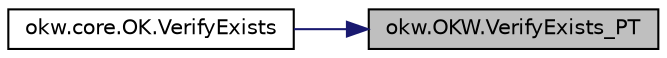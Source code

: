 digraph "okw.OKW.VerifyExists_PT"
{
 // INTERACTIVE_SVG=YES
 // LATEX_PDF_SIZE
  edge [fontname="Helvetica",fontsize="10",labelfontname="Helvetica",labelfontsize="10"];
  node [fontname="Helvetica",fontsize="10",shape=record];
  rankdir="RL";
  Node35 [label="okw.OKW.VerifyExists_PT",height=0.2,width=0.4,color="black", fillcolor="grey75", style="filled", fontcolor="black",tooltip="Polling Time in [ms] für das Schlüsselwort VerifyExists."];
  Node35 -> Node36 [dir="back",color="midnightblue",fontsize="10",style="solid",fontname="Helvetica"];
  Node36 [label="okw.core.OK.VerifyExists",height=0.2,width=0.4,color="black", fillcolor="white", style="filled",URL="$classokw_1_1core_1_1_o_k.html#a9785853231d70946dcbbfcd44b509c25",tooltip="Prüft, ob das gegebene Objekt existiert."];
}
